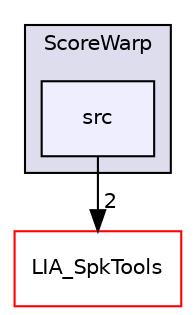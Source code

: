 digraph "LIA_Utils/ScoreWarp/src" {
  compound=true
  node [ fontsize="10", fontname="Helvetica"];
  edge [ labelfontsize="10", labelfontname="Helvetica"];
  subgraph clusterdir_d201cca0ddcb6f649f0a8837c77a09df {
    graph [ bgcolor="#ddddee", pencolor="black", label="ScoreWarp" fontname="Helvetica", fontsize="10", URL="dir_d201cca0ddcb6f649f0a8837c77a09df.html"]
  dir_6030f0a26c5fe7988581ee2abe2603fb [shape=box, label="src", style="filled", fillcolor="#eeeeff", pencolor="black", URL="dir_6030f0a26c5fe7988581ee2abe2603fb.html"];
  }
  dir_7b9f40c7474acebf25e66f966c5b9c6a [shape=box label="LIA_SpkTools" fillcolor="white" style="filled" color="red" URL="dir_7b9f40c7474acebf25e66f966c5b9c6a.html"];
  dir_6030f0a26c5fe7988581ee2abe2603fb->dir_7b9f40c7474acebf25e66f966c5b9c6a [headlabel="2", labeldistance=1.5 headhref="dir_000149_000110.html"];
}
